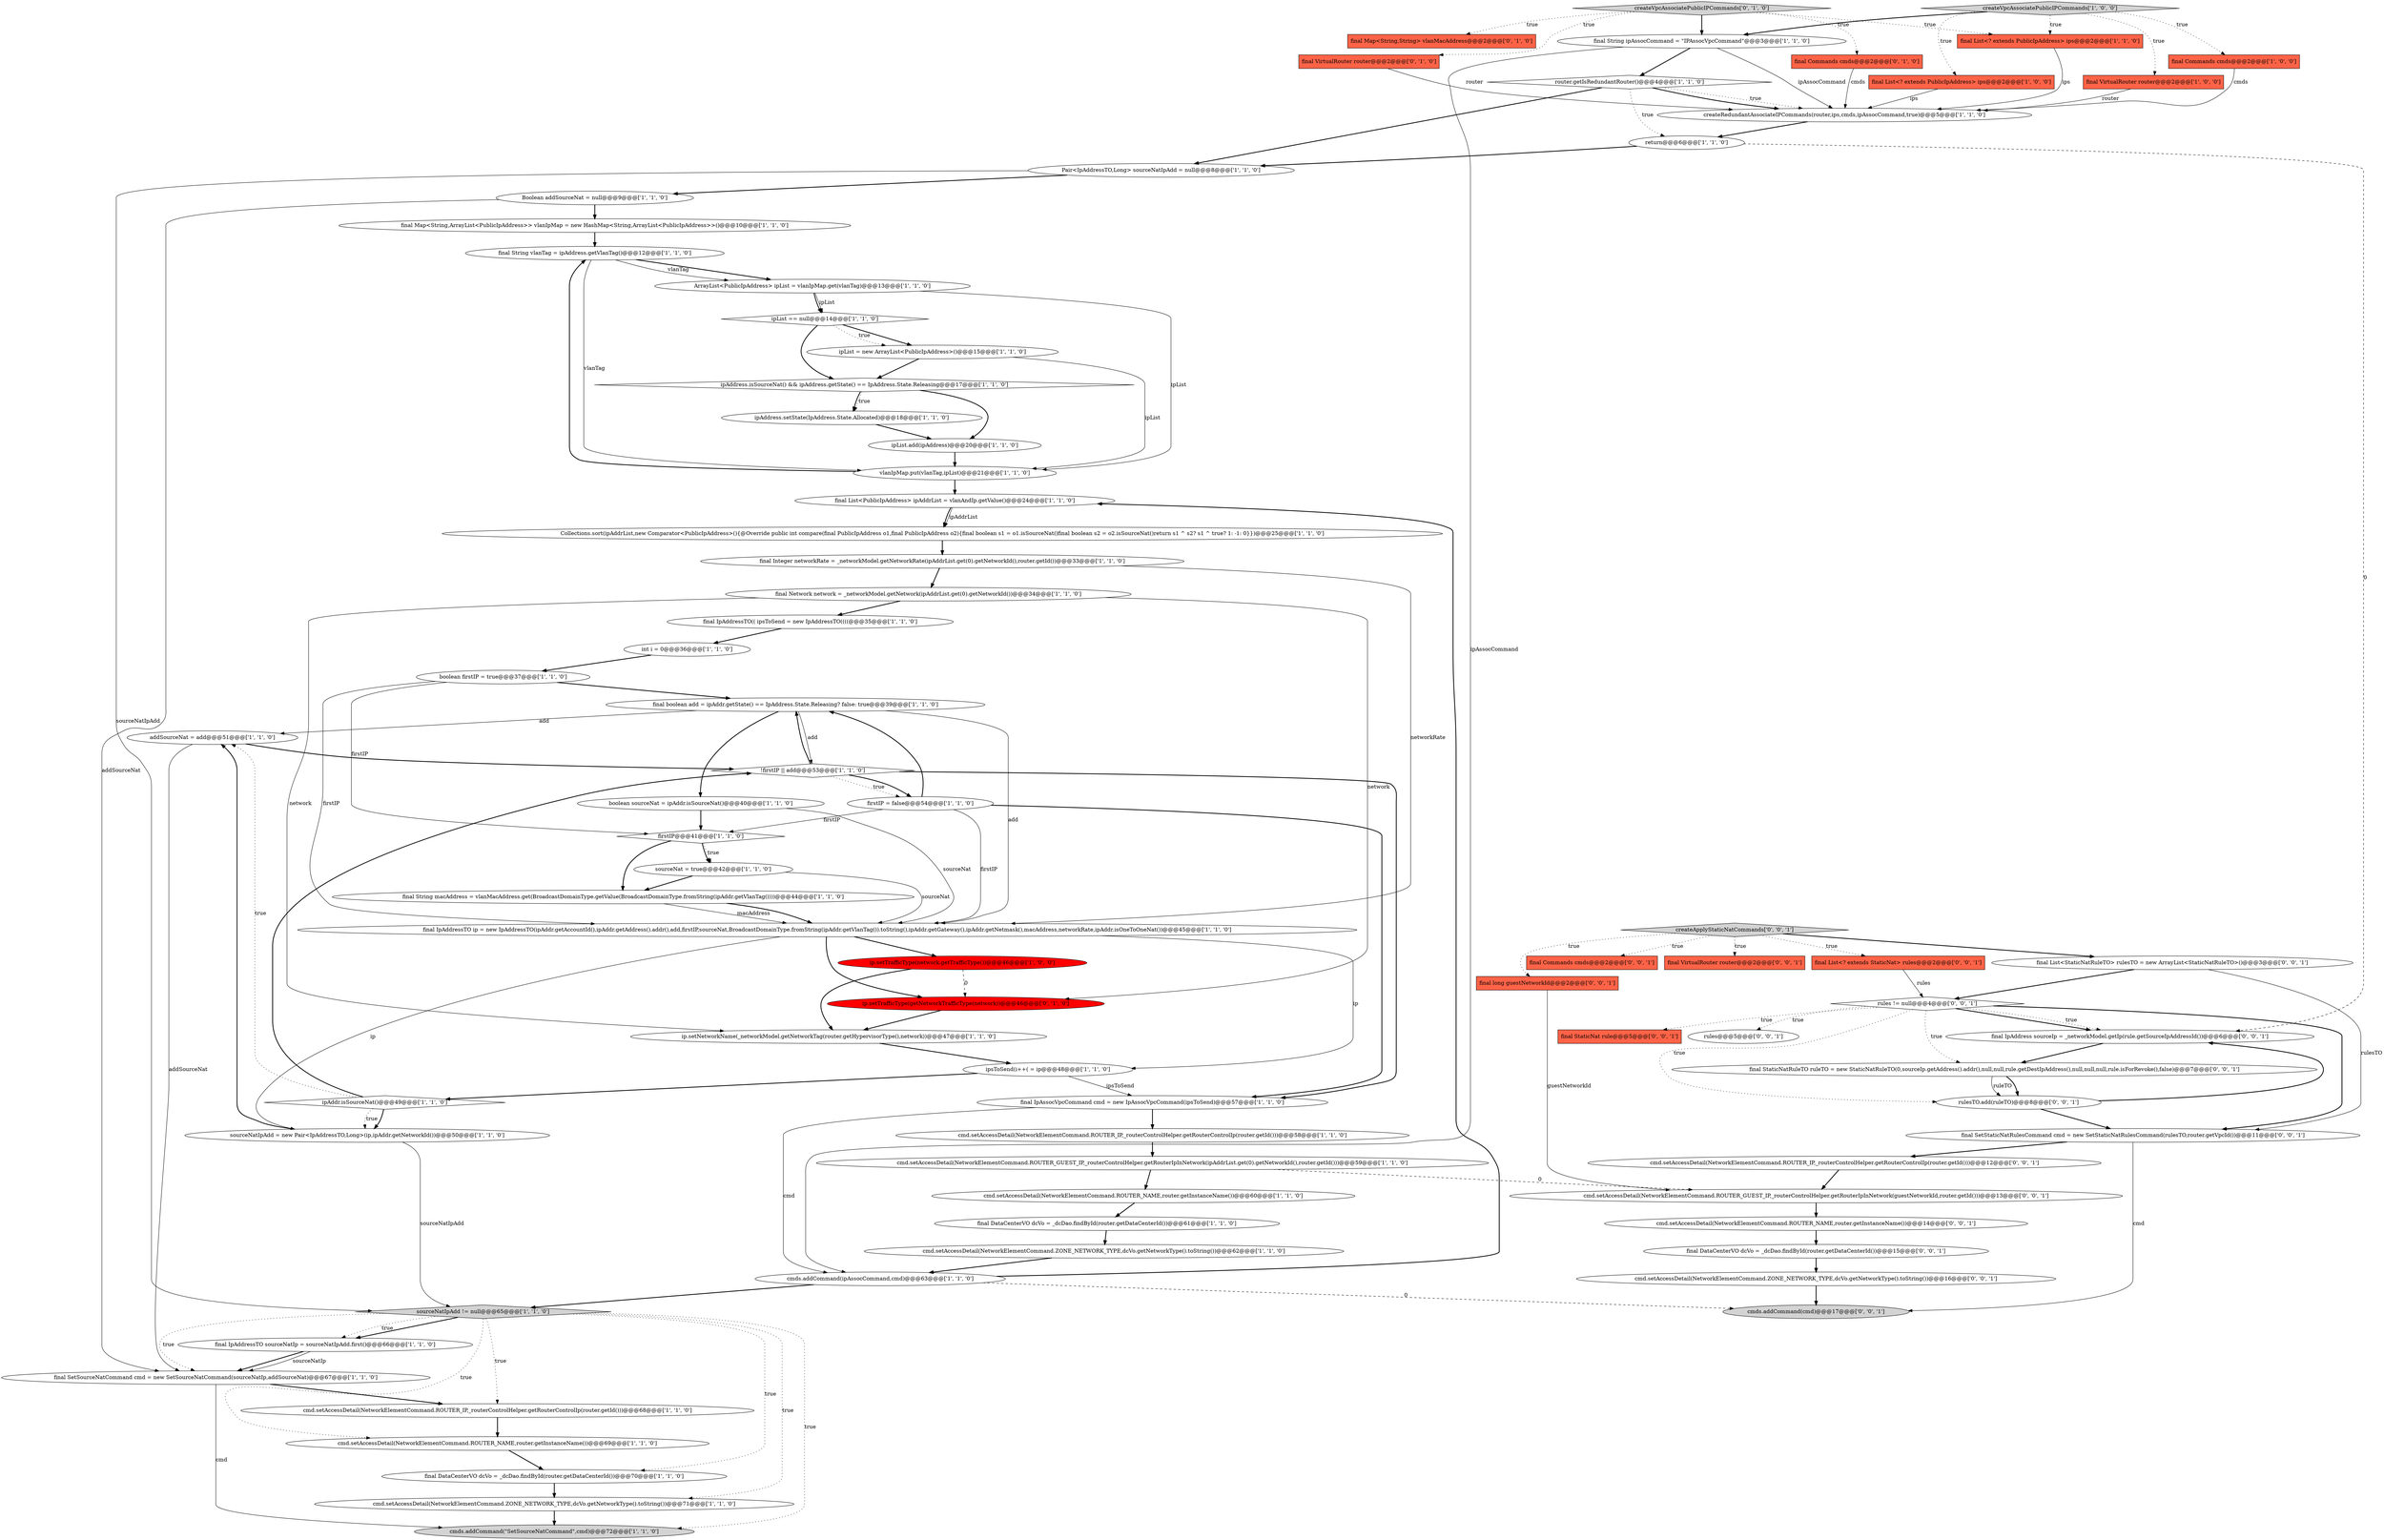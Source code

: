digraph {
14 [style = filled, label = "final DataCenterVO dcVo = _dcDao.findById(router.getDataCenterId())@@@70@@@['1', '1', '0']", fillcolor = white, shape = ellipse image = "AAA0AAABBB1BBB"];
68 [style = filled, label = "final long guestNetworkId@@@2@@@['0', '0', '1']", fillcolor = tomato, shape = box image = "AAA0AAABBB3BBB"];
0 [style = filled, label = "ipAddress.setState(IpAddress.State.Allocated)@@@18@@@['1', '1', '0']", fillcolor = white, shape = ellipse image = "AAA0AAABBB1BBB"];
7 [style = filled, label = "final String vlanTag = ipAddress.getVlanTag()@@@12@@@['1', '1', '0']", fillcolor = white, shape = ellipse image = "AAA0AAABBB1BBB"];
25 [style = filled, label = "ipsToSend(i++( = ip@@@48@@@['1', '1', '0']", fillcolor = white, shape = ellipse image = "AAA0AAABBB1BBB"];
37 [style = filled, label = "final IpAssocVpcCommand cmd = new IpAssocVpcCommand(ipsToSend)@@@57@@@['1', '1', '0']", fillcolor = white, shape = ellipse image = "AAA0AAABBB1BBB"];
36 [style = filled, label = "router.getIsRedundantRouter()@@@4@@@['1', '1', '0']", fillcolor = white, shape = diamond image = "AAA0AAABBB1BBB"];
41 [style = filled, label = "sourceNatIpAdd != null@@@65@@@['1', '1', '0']", fillcolor = lightgray, shape = diamond image = "AAA0AAABBB1BBB"];
44 [style = filled, label = "vlanIpMap.put(vlanTag,ipList)@@@21@@@['1', '1', '0']", fillcolor = white, shape = ellipse image = "AAA0AAABBB1BBB"];
49 [style = filled, label = "final Integer networkRate = _networkModel.getNetworkRate(ipAddrList.get(0).getNetworkId(),router.getId())@@@33@@@['1', '1', '0']", fillcolor = white, shape = ellipse image = "AAA0AAABBB1BBB"];
54 [style = filled, label = "final boolean add = ipAddr.getState() == IpAddress.State.Releasing? false: true@@@39@@@['1', '1', '0']", fillcolor = white, shape = ellipse image = "AAA0AAABBB1BBB"];
6 [style = filled, label = "boolean firstIP = true@@@37@@@['1', '1', '0']", fillcolor = white, shape = ellipse image = "AAA0AAABBB1BBB"];
19 [style = filled, label = "final String ipAssocCommand = \"IPAssocVpcCommand\"@@@3@@@['1', '1', '0']", fillcolor = white, shape = ellipse image = "AAA0AAABBB1BBB"];
70 [style = filled, label = "final List<? extends StaticNat> rules@@@2@@@['0', '0', '1']", fillcolor = tomato, shape = box image = "AAA0AAABBB3BBB"];
43 [style = filled, label = "final SetSourceNatCommand cmd = new SetSourceNatCommand(sourceNatIp,addSourceNat)@@@67@@@['1', '1', '0']", fillcolor = white, shape = ellipse image = "AAA0AAABBB1BBB"];
38 [style = filled, label = "cmd.setAccessDetail(NetworkElementCommand.ROUTER_NAME,router.getInstanceName())@@@69@@@['1', '1', '0']", fillcolor = white, shape = ellipse image = "AAA0AAABBB1BBB"];
28 [style = filled, label = "final IpAddressTO sourceNatIp = sourceNatIpAdd.first()@@@66@@@['1', '1', '0']", fillcolor = white, shape = ellipse image = "AAA0AAABBB1BBB"];
47 [style = filled, label = "cmds.addCommand(\"SetSourceNatCommand\",cmd)@@@72@@@['1', '1', '0']", fillcolor = lightgray, shape = ellipse image = "AAA0AAABBB1BBB"];
57 [style = filled, label = "final Map<String,String> vlanMacAddress@@@2@@@['0', '1', '0']", fillcolor = tomato, shape = box image = "AAA0AAABBB2BBB"];
66 [style = filled, label = "final DataCenterVO dcVo = _dcDao.findById(router.getDataCenterId())@@@15@@@['0', '0', '1']", fillcolor = white, shape = ellipse image = "AAA0AAABBB3BBB"];
21 [style = filled, label = "cmd.setAccessDetail(NetworkElementCommand.ROUTER_GUEST_IP,_routerControlHelper.getRouterIpInNetwork(ipAddrList.get(0).getNetworkId(),router.getId()))@@@59@@@['1', '1', '0']", fillcolor = white, shape = ellipse image = "AAA0AAABBB1BBB"];
18 [style = filled, label = "ipAddr.isSourceNat()@@@49@@@['1', '1', '0']", fillcolor = white, shape = diamond image = "AAA0AAABBB1BBB"];
23 [style = filled, label = "final VirtualRouter router@@@2@@@['1', '0', '0']", fillcolor = tomato, shape = box image = "AAA0AAABBB1BBB"];
35 [style = filled, label = "final IpAddressTO(( ipsToSend = new IpAddressTO((((@@@35@@@['1', '1', '0']", fillcolor = white, shape = ellipse image = "AAA0AAABBB1BBB"];
67 [style = filled, label = "final List<StaticNatRuleTO> rulesTO = new ArrayList<StaticNatRuleTO>()@@@3@@@['0', '0', '1']", fillcolor = white, shape = ellipse image = "AAA0AAABBB3BBB"];
74 [style = filled, label = "final IpAddress sourceIp = _networkModel.getIp(rule.getSourceIpAddressId())@@@6@@@['0', '0', '1']", fillcolor = white, shape = ellipse image = "AAA0AAABBB3BBB"];
9 [style = filled, label = "Boolean addSourceNat = null@@@9@@@['1', '1', '0']", fillcolor = white, shape = ellipse image = "AAA0AAABBB1BBB"];
12 [style = filled, label = "ipAddress.isSourceNat() && ipAddress.getState() == IpAddress.State.Releasing@@@17@@@['1', '1', '0']", fillcolor = white, shape = diamond image = "AAA0AAABBB1BBB"];
15 [style = filled, label = "createRedundantAssociateIPCommands(router,ips,cmds,ipAssocCommand,true)@@@5@@@['1', '1', '0']", fillcolor = white, shape = ellipse image = "AAA0AAABBB1BBB"];
27 [style = filled, label = "ipList.add(ipAddress)@@@20@@@['1', '1', '0']", fillcolor = white, shape = ellipse image = "AAA0AAABBB1BBB"];
53 [style = filled, label = "addSourceNat = add@@@51@@@['1', '1', '0']", fillcolor = white, shape = ellipse image = "AAA0AAABBB1BBB"];
11 [style = filled, label = "cmd.setAccessDetail(NetworkElementCommand.ROUTER_NAME,router.getInstanceName())@@@60@@@['1', '1', '0']", fillcolor = white, shape = ellipse image = "AAA0AAABBB1BBB"];
55 [style = filled, label = "final List<PublicIpAddress> ipAddrList = vlanAndIp.getValue()@@@24@@@['1', '1', '0']", fillcolor = white, shape = ellipse image = "AAA0AAABBB1BBB"];
61 [style = filled, label = "rulesTO.add(ruleTO)@@@8@@@['0', '0', '1']", fillcolor = white, shape = ellipse image = "AAA0AAABBB3BBB"];
63 [style = filled, label = "cmd.setAccessDetail(NetworkElementCommand.ZONE_NETWORK_TYPE,dcVo.getNetworkType().toString())@@@16@@@['0', '0', '1']", fillcolor = white, shape = ellipse image = "AAA0AAABBB3BBB"];
46 [style = filled, label = "final Map<String,ArrayList<PublicIpAddress>> vlanIpMap = new HashMap<String,ArrayList<PublicIpAddress>>()@@@10@@@['1', '1', '0']", fillcolor = white, shape = ellipse image = "AAA0AAABBB1BBB"];
60 [style = filled, label = "createVpcAssociatePublicIPCommands['0', '1', '0']", fillcolor = lightgray, shape = diamond image = "AAA0AAABBB2BBB"];
76 [style = filled, label = "final StaticNatRuleTO ruleTO = new StaticNatRuleTO(0,sourceIp.getAddress().addr(),null,null,rule.getDestIpAddress(),null,null,null,rule.isForRevoke(),false)@@@7@@@['0', '0', '1']", fillcolor = white, shape = ellipse image = "AAA0AAABBB3BBB"];
20 [style = filled, label = "final DataCenterVO dcVo = _dcDao.findById(router.getDataCenterId())@@@61@@@['1', '1', '0']", fillcolor = white, shape = ellipse image = "AAA0AAABBB1BBB"];
4 [style = filled, label = "sourceNatIpAdd = new Pair<IpAddressTO,Long>(ip,ipAddr.getNetworkId())@@@50@@@['1', '1', '0']", fillcolor = white, shape = ellipse image = "AAA0AAABBB1BBB"];
33 [style = filled, label = "final Network network = _networkModel.getNetwork(ipAddrList.get(0).getNetworkId())@@@34@@@['1', '1', '0']", fillcolor = white, shape = ellipse image = "AAA0AAABBB1BBB"];
39 [style = filled, label = "final IpAddressTO ip = new IpAddressTO(ipAddr.getAccountId(),ipAddr.getAddress().addr(),add,firstIP,sourceNat,BroadcastDomainType.fromString(ipAddr.getVlanTag()).toString(),ipAddr.getGateway(),ipAddr.getNetmask(),macAddress,networkRate,ipAddr.isOneToOneNat())@@@45@@@['1', '1', '0']", fillcolor = white, shape = ellipse image = "AAA0AAABBB1BBB"];
10 [style = filled, label = "Collections.sort(ipAddrList,new Comparator<PublicIpAddress>(){@Override public int compare(final PublicIpAddress o1,final PublicIpAddress o2){final boolean s1 = o1.isSourceNat()final boolean s2 = o2.isSourceNat()return s1 ^ s2? s1 ^ true? 1: -1: 0}})@@@25@@@['1', '1', '0']", fillcolor = white, shape = ellipse image = "AAA0AAABBB1BBB"];
48 [style = filled, label = "ipList = new ArrayList<PublicIpAddress>()@@@15@@@['1', '1', '0']", fillcolor = white, shape = ellipse image = "AAA0AAABBB1BBB"];
64 [style = filled, label = "final Commands cmds@@@2@@@['0', '0', '1']", fillcolor = tomato, shape = box image = "AAA0AAABBB3BBB"];
69 [style = filled, label = "cmd.setAccessDetail(NetworkElementCommand.ROUTER_GUEST_IP,_routerControlHelper.getRouterIpInNetwork(guestNetworkId,router.getId()))@@@13@@@['0', '0', '1']", fillcolor = white, shape = ellipse image = "AAA0AAABBB3BBB"];
73 [style = filled, label = "rules != null@@@4@@@['0', '0', '1']", fillcolor = white, shape = diamond image = "AAA0AAABBB3BBB"];
42 [style = filled, label = "sourceNat = true@@@42@@@['1', '1', '0']", fillcolor = white, shape = ellipse image = "AAA0AAABBB1BBB"];
2 [style = filled, label = "boolean sourceNat = ipAddr.isSourceNat()@@@40@@@['1', '1', '0']", fillcolor = white, shape = ellipse image = "AAA0AAABBB1BBB"];
8 [style = filled, label = "firstIP@@@41@@@['1', '1', '0']", fillcolor = white, shape = diamond image = "AAA0AAABBB1BBB"];
32 [style = filled, label = "createVpcAssociatePublicIPCommands['1', '0', '0']", fillcolor = lightgray, shape = diamond image = "AAA0AAABBB1BBB"];
72 [style = filled, label = "cmd.setAccessDetail(NetworkElementCommand.ROUTER_NAME,router.getInstanceName())@@@14@@@['0', '0', '1']", fillcolor = white, shape = ellipse image = "AAA0AAABBB3BBB"];
75 [style = filled, label = "cmds.addCommand(cmd)@@@17@@@['0', '0', '1']", fillcolor = lightgray, shape = ellipse image = "AAA0AAABBB3BBB"];
79 [style = filled, label = "final SetStaticNatRulesCommand cmd = new SetStaticNatRulesCommand(rulesTO,router.getVpcId())@@@11@@@['0', '0', '1']", fillcolor = white, shape = ellipse image = "AAA0AAABBB3BBB"];
52 [style = filled, label = "return@@@6@@@['1', '1', '0']", fillcolor = white, shape = ellipse image = "AAA0AAABBB1BBB"];
3 [style = filled, label = "ip.setTrafficType(network.getTrafficType())@@@46@@@['1', '0', '0']", fillcolor = red, shape = ellipse image = "AAA1AAABBB1BBB"];
40 [style = filled, label = "int i = 0@@@36@@@['1', '1', '0']", fillcolor = white, shape = ellipse image = "AAA0AAABBB1BBB"];
62 [style = filled, label = "cmd.setAccessDetail(NetworkElementCommand.ROUTER_IP,_routerControlHelper.getRouterControlIp(router.getId()))@@@12@@@['0', '0', '1']", fillcolor = white, shape = ellipse image = "AAA0AAABBB3BBB"];
22 [style = filled, label = "final String macAddress = vlanMacAddress.get(BroadcastDomainType.getValue(BroadcastDomainType.fromString(ipAddr.getVlanTag())))@@@44@@@['1', '1', '0']", fillcolor = white, shape = ellipse image = "AAA0AAABBB1BBB"];
56 [style = filled, label = "ip.setTrafficType(getNetworkTrafficType(network))@@@46@@@['0', '1', '0']", fillcolor = red, shape = ellipse image = "AAA1AAABBB2BBB"];
58 [style = filled, label = "final VirtualRouter router@@@2@@@['0', '1', '0']", fillcolor = tomato, shape = box image = "AAA0AAABBB2BBB"];
5 [style = filled, label = "cmd.setAccessDetail(NetworkElementCommand.ROUTER_IP,_routerControlHelper.getRouterControlIp(router.getId()))@@@58@@@['1', '1', '0']", fillcolor = white, shape = ellipse image = "AAA0AAABBB1BBB"];
51 [style = filled, label = "ip.setNetworkName(_networkModel.getNetworkTag(router.getHypervisorType(),network))@@@47@@@['1', '1', '0']", fillcolor = white, shape = ellipse image = "AAA0AAABBB1BBB"];
31 [style = filled, label = "ipList == null@@@14@@@['1', '1', '0']", fillcolor = white, shape = diamond image = "AAA0AAABBB1BBB"];
50 [style = filled, label = "firstIP = false@@@54@@@['1', '1', '0']", fillcolor = white, shape = ellipse image = "AAA0AAABBB1BBB"];
16 [style = filled, label = "final Commands cmds@@@2@@@['1', '0', '0']", fillcolor = tomato, shape = box image = "AAA0AAABBB1BBB"];
45 [style = filled, label = "!firstIP || add@@@53@@@['1', '1', '0']", fillcolor = white, shape = diamond image = "AAA0AAABBB1BBB"];
71 [style = filled, label = "final StaticNat rule@@@5@@@['0', '0', '1']", fillcolor = tomato, shape = box image = "AAA0AAABBB3BBB"];
24 [style = filled, label = "cmd.setAccessDetail(NetworkElementCommand.ZONE_NETWORK_TYPE,dcVo.getNetworkType().toString())@@@62@@@['1', '1', '0']", fillcolor = white, shape = ellipse image = "AAA0AAABBB1BBB"];
29 [style = filled, label = "final List<? extends PublicIpAddress> ips@@@2@@@['1', '0', '0']", fillcolor = tomato, shape = box image = "AAA0AAABBB1BBB"];
34 [style = filled, label = "ArrayList<PublicIpAddress> ipList = vlanIpMap.get(vlanTag)@@@13@@@['1', '1', '0']", fillcolor = white, shape = ellipse image = "AAA0AAABBB1BBB"];
77 [style = filled, label = "final VirtualRouter router@@@2@@@['0', '0', '1']", fillcolor = tomato, shape = box image = "AAA0AAABBB3BBB"];
26 [style = filled, label = "cmd.setAccessDetail(NetworkElementCommand.ROUTER_IP,_routerControlHelper.getRouterControlIp(router.getId()))@@@68@@@['1', '1', '0']", fillcolor = white, shape = ellipse image = "AAA0AAABBB1BBB"];
78 [style = filled, label = "createApplyStaticNatCommands['0', '0', '1']", fillcolor = lightgray, shape = diamond image = "AAA0AAABBB3BBB"];
1 [style = filled, label = "cmd.setAccessDetail(NetworkElementCommand.ZONE_NETWORK_TYPE,dcVo.getNetworkType().toString())@@@71@@@['1', '1', '0']", fillcolor = white, shape = ellipse image = "AAA0AAABBB1BBB"];
65 [style = filled, label = "rules@@@5@@@['0', '0', '1']", fillcolor = white, shape = ellipse image = "AAA0AAABBB3BBB"];
59 [style = filled, label = "final Commands cmds@@@2@@@['0', '1', '0']", fillcolor = tomato, shape = box image = "AAA0AAABBB2BBB"];
17 [style = filled, label = "cmds.addCommand(ipAssocCommand,cmd)@@@63@@@['1', '1', '0']", fillcolor = white, shape = ellipse image = "AAA0AAABBB1BBB"];
13 [style = filled, label = "Pair<IpAddressTO,Long> sourceNatIpAdd = null@@@8@@@['1', '1', '0']", fillcolor = white, shape = ellipse image = "AAA0AAABBB1BBB"];
30 [style = filled, label = "final List<? extends PublicIpAddress> ips@@@2@@@['1', '1', '0']", fillcolor = tomato, shape = box image = "AAA0AAABBB1BBB"];
40->6 [style = bold, label=""];
55->10 [style = solid, label="ipAddrList"];
4->53 [style = bold, label=""];
73->61 [style = dotted, label="true"];
27->44 [style = bold, label=""];
73->74 [style = bold, label=""];
44->7 [style = bold, label=""];
76->61 [style = bold, label=""];
76->61 [style = solid, label="ruleTO"];
22->39 [style = solid, label="macAddress"];
19->36 [style = bold, label=""];
43->26 [style = bold, label=""];
41->14 [style = dotted, label="true"];
41->1 [style = dotted, label="true"];
52->13 [style = bold, label=""];
41->38 [style = dotted, label="true"];
18->45 [style = bold, label=""];
60->59 [style = dotted, label="true"];
41->28 [style = bold, label=""];
78->68 [style = dotted, label="true"];
60->58 [style = dotted, label="true"];
37->5 [style = bold, label=""];
9->43 [style = solid, label="addSourceNat"];
48->12 [style = bold, label=""];
54->45 [style = solid, label="add"];
28->43 [style = bold, label=""];
15->52 [style = bold, label=""];
31->48 [style = bold, label=""];
46->7 [style = bold, label=""];
24->17 [style = bold, label=""];
69->72 [style = bold, label=""];
41->43 [style = dotted, label="true"];
63->75 [style = bold, label=""];
32->30 [style = dotted, label="true"];
78->64 [style = dotted, label="true"];
50->54 [style = bold, label=""];
16->15 [style = solid, label="cmds"];
53->43 [style = solid, label="addSourceNat"];
23->15 [style = solid, label="router"];
66->63 [style = bold, label=""];
61->74 [style = bold, label=""];
31->48 [style = dotted, label="true"];
6->54 [style = bold, label=""];
50->37 [style = bold, label=""];
17->41 [style = bold, label=""];
41->28 [style = dotted, label="true"];
25->37 [style = solid, label="ipsToSend"];
3->56 [style = dashed, label="0"];
34->31 [style = bold, label=""];
73->79 [style = bold, label=""];
67->73 [style = bold, label=""];
34->31 [style = solid, label="ipList"];
3->51 [style = bold, label=""];
45->50 [style = dotted, label="true"];
8->22 [style = bold, label=""];
56->51 [style = bold, label=""];
5->21 [style = bold, label=""];
35->40 [style = bold, label=""];
49->39 [style = solid, label="networkRate"];
2->39 [style = solid, label="sourceNat"];
44->55 [style = bold, label=""];
18->4 [style = bold, label=""];
21->11 [style = bold, label=""];
54->2 [style = bold, label=""];
19->17 [style = solid, label="ipAssocCommand"];
17->75 [style = dashed, label="0"];
21->69 [style = dashed, label="0"];
12->0 [style = dotted, label="true"];
33->56 [style = solid, label="network"];
51->25 [style = bold, label=""];
73->74 [style = dotted, label="true"];
60->19 [style = bold, label=""];
4->41 [style = solid, label="sourceNatIpAdd"];
13->41 [style = solid, label="sourceNatIpAdd"];
42->22 [style = bold, label=""];
36->52 [style = dotted, label="true"];
34->44 [style = solid, label="ipList"];
10->49 [style = bold, label=""];
18->53 [style = dotted, label="true"];
29->15 [style = solid, label="ips"];
58->15 [style = solid, label="router"];
48->44 [style = solid, label="ipList"];
37->17 [style = solid, label="cmd"];
78->70 [style = dotted, label="true"];
36->15 [style = dotted, label="true"];
9->46 [style = bold, label=""];
33->51 [style = solid, label="network"];
25->18 [style = bold, label=""];
8->42 [style = dotted, label="true"];
39->25 [style = solid, label="ip"];
73->65 [style = dotted, label="true"];
60->57 [style = dotted, label="true"];
32->19 [style = bold, label=""];
55->10 [style = bold, label=""];
31->12 [style = bold, label=""];
17->55 [style = bold, label=""];
36->13 [style = bold, label=""];
6->39 [style = solid, label="firstIP"];
7->44 [style = solid, label="vlanTag"];
19->15 [style = solid, label="ipAssocCommand"];
41->47 [style = dotted, label="true"];
50->8 [style = solid, label="firstIP"];
70->73 [style = solid, label="rules"];
30->15 [style = solid, label="ips"];
22->39 [style = bold, label=""];
13->9 [style = bold, label=""];
28->43 [style = solid, label="sourceNatIp"];
68->69 [style = solid, label="guestNetworkId"];
79->62 [style = bold, label=""];
32->29 [style = dotted, label="true"];
43->47 [style = solid, label="cmd"];
62->69 [style = bold, label=""];
12->27 [style = bold, label=""];
52->74 [style = dashed, label="0"];
50->39 [style = solid, label="firstIP"];
42->39 [style = solid, label="sourceNat"];
11->20 [style = bold, label=""];
33->35 [style = bold, label=""];
78->77 [style = dotted, label="true"];
0->27 [style = bold, label=""];
32->23 [style = dotted, label="true"];
61->79 [style = bold, label=""];
36->15 [style = bold, label=""];
59->15 [style = solid, label="cmds"];
39->3 [style = bold, label=""];
12->0 [style = bold, label=""];
14->1 [style = bold, label=""];
38->14 [style = bold, label=""];
54->53 [style = solid, label="add"];
45->54 [style = bold, label=""];
26->38 [style = bold, label=""];
41->26 [style = dotted, label="true"];
1->47 [style = bold, label=""];
7->34 [style = bold, label=""];
8->42 [style = bold, label=""];
45->50 [style = bold, label=""];
60->30 [style = dotted, label="true"];
54->39 [style = solid, label="add"];
39->56 [style = bold, label=""];
78->67 [style = bold, label=""];
67->79 [style = solid, label="rulesTO"];
49->33 [style = bold, label=""];
73->76 [style = dotted, label="true"];
73->71 [style = dotted, label="true"];
6->8 [style = solid, label="firstIP"];
72->66 [style = bold, label=""];
45->37 [style = bold, label=""];
18->4 [style = dotted, label="true"];
20->24 [style = bold, label=""];
32->16 [style = dotted, label="true"];
79->75 [style = solid, label="cmd"];
39->4 [style = solid, label="ip"];
53->45 [style = bold, label=""];
7->34 [style = solid, label="vlanTag"];
2->8 [style = bold, label=""];
74->76 [style = bold, label=""];
}
